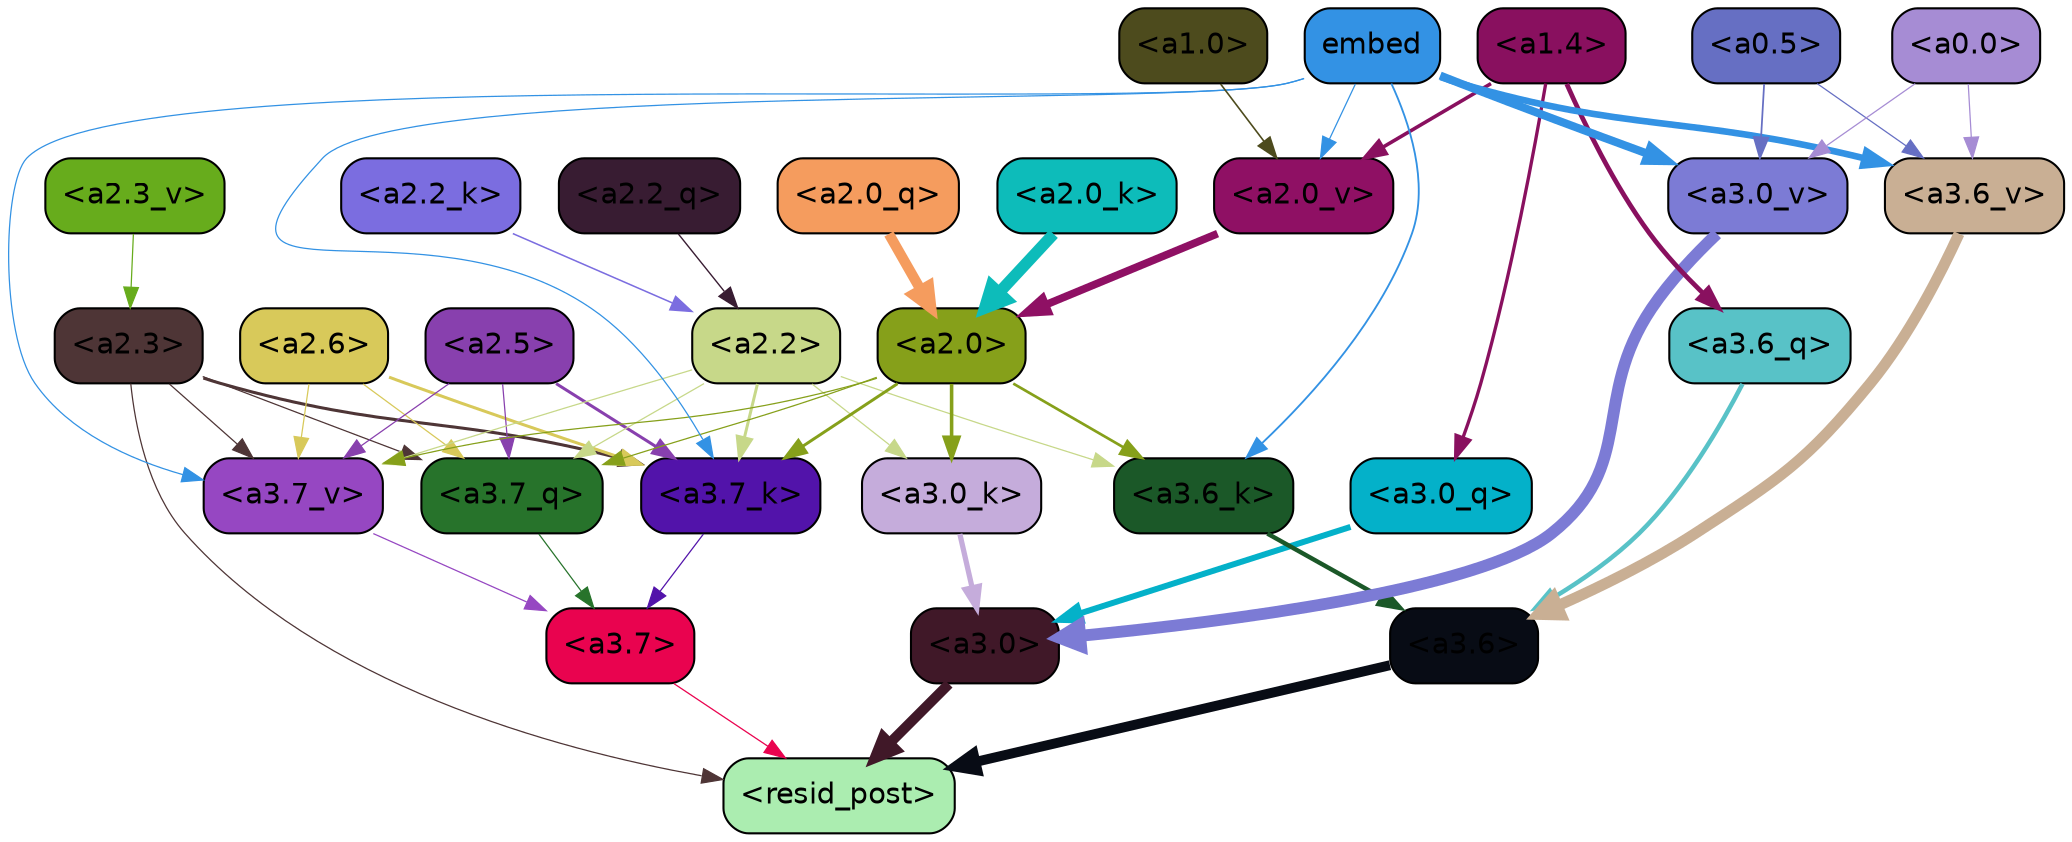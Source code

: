 strict digraph "" {
	graph [bgcolor=transparent,
		layout=dot,
		overlap=false,
		splines=true
	];
	"<a3.7>"	[color=black,
		fillcolor="#e9034f",
		fontname=Helvetica,
		shape=box,
		style="filled, rounded"];
	"<resid_post>"	[color=black,
		fillcolor="#abedb0",
		fontname=Helvetica,
		shape=box,
		style="filled, rounded"];
	"<a3.7>" -> "<resid_post>"	[color="#e9034f",
		penwidth=0.6];
	"<a3.6>"	[color=black,
		fillcolor="#080c15",
		fontname=Helvetica,
		shape=box,
		style="filled, rounded"];
	"<a3.6>" -> "<resid_post>"	[color="#080c15",
		penwidth=4.746312499046326];
	"<a3.0>"	[color=black,
		fillcolor="#401828",
		fontname=Helvetica,
		shape=box,
		style="filled, rounded"];
	"<a3.0>" -> "<resid_post>"	[color="#401828",
		penwidth=4.896343111991882];
	"<a2.3>"	[color=black,
		fillcolor="#4e3536",
		fontname=Helvetica,
		shape=box,
		style="filled, rounded"];
	"<a2.3>" -> "<resid_post>"	[color="#4e3536",
		penwidth=0.6];
	"<a3.7_q>"	[color=black,
		fillcolor="#27732b",
		fontname=Helvetica,
		shape=box,
		style="filled, rounded"];
	"<a2.3>" -> "<a3.7_q>"	[color="#4e3536",
		penwidth=0.6];
	"<a3.7_k>"	[color=black,
		fillcolor="#5213aa",
		fontname=Helvetica,
		shape=box,
		style="filled, rounded"];
	"<a2.3>" -> "<a3.7_k>"	[color="#4e3536",
		penwidth=1.467104621231556];
	"<a3.7_v>"	[color=black,
		fillcolor="#9647c2",
		fontname=Helvetica,
		shape=box,
		style="filled, rounded"];
	"<a2.3>" -> "<a3.7_v>"	[color="#4e3536",
		penwidth=0.6];
	"<a3.7_q>" -> "<a3.7>"	[color="#27732b",
		penwidth=0.6];
	"<a3.6_q>"	[color=black,
		fillcolor="#58c2c7",
		fontname=Helvetica,
		shape=box,
		style="filled, rounded"];
	"<a3.6_q>" -> "<a3.6>"	[color="#58c2c7",
		penwidth=2.160832464694977];
	"<a3.0_q>"	[color=black,
		fillcolor="#04b1c9",
		fontname=Helvetica,
		shape=box,
		style="filled, rounded"];
	"<a3.0_q>" -> "<a3.0>"	[color="#04b1c9",
		penwidth=2.870753765106201];
	"<a3.7_k>" -> "<a3.7>"	[color="#5213aa",
		penwidth=0.6];
	"<a3.6_k>"	[color=black,
		fillcolor="#1b5828",
		fontname=Helvetica,
		shape=box,
		style="filled, rounded"];
	"<a3.6_k>" -> "<a3.6>"	[color="#1b5828",
		penwidth=2.13908451795578];
	"<a3.0_k>"	[color=black,
		fillcolor="#c5acdb",
		fontname=Helvetica,
		shape=box,
		style="filled, rounded"];
	"<a3.0_k>" -> "<a3.0>"	[color="#c5acdb",
		penwidth=2.520303964614868];
	"<a3.7_v>" -> "<a3.7>"	[color="#9647c2",
		penwidth=0.6];
	"<a3.6_v>"	[color=black,
		fillcolor="#c9af94",
		fontname=Helvetica,
		shape=box,
		style="filled, rounded"];
	"<a3.6_v>" -> "<a3.6>"	[color="#c9af94",
		penwidth=5.297133803367615];
	"<a3.0_v>"	[color=black,
		fillcolor="#7c7bd5",
		fontname=Helvetica,
		shape=box,
		style="filled, rounded"];
	"<a3.0_v>" -> "<a3.0>"	[color="#7c7bd5",
		penwidth=5.680712580680847];
	"<a2.6>"	[color=black,
		fillcolor="#d8c95a",
		fontname=Helvetica,
		shape=box,
		style="filled, rounded"];
	"<a2.6>" -> "<a3.7_q>"	[color="#d8c95a",
		penwidth=0.6];
	"<a2.6>" -> "<a3.7_k>"	[color="#d8c95a",
		penwidth=1.4453159049153328];
	"<a2.6>" -> "<a3.7_v>"	[color="#d8c95a",
		penwidth=0.6];
	"<a2.5>"	[color=black,
		fillcolor="#8840ae",
		fontname=Helvetica,
		shape=box,
		style="filled, rounded"];
	"<a2.5>" -> "<a3.7_q>"	[color="#8840ae",
		penwidth=0.6];
	"<a2.5>" -> "<a3.7_k>"	[color="#8840ae",
		penwidth=1.4526091292500496];
	"<a2.5>" -> "<a3.7_v>"	[color="#8840ae",
		penwidth=0.6];
	"<a2.2>"	[color=black,
		fillcolor="#c7d889",
		fontname=Helvetica,
		shape=box,
		style="filled, rounded"];
	"<a2.2>" -> "<a3.7_q>"	[color="#c7d889",
		penwidth=0.6];
	"<a2.2>" -> "<a3.7_k>"	[color="#c7d889",
		penwidth=1.4310357049107552];
	"<a2.2>" -> "<a3.6_k>"	[color="#c7d889",
		penwidth=0.6];
	"<a2.2>" -> "<a3.0_k>"	[color="#c7d889",
		penwidth=0.6];
	"<a2.2>" -> "<a3.7_v>"	[color="#c7d889",
		penwidth=0.6];
	"<a2.0>"	[color=black,
		fillcolor="#86a01a",
		fontname=Helvetica,
		shape=box,
		style="filled, rounded"];
	"<a2.0>" -> "<a3.7_q>"	[color="#86a01a",
		penwidth=0.6];
	"<a2.0>" -> "<a3.7_k>"	[color="#86a01a",
		penwidth=1.4314699843525887];
	"<a2.0>" -> "<a3.6_k>"	[color="#86a01a",
		penwidth=1.2950235605239868];
	"<a2.0>" -> "<a3.0_k>"	[color="#86a01a",
		penwidth=1.712992787361145];
	"<a2.0>" -> "<a3.7_v>"	[color="#86a01a",
		penwidth=0.6];
	"<a1.4>"	[color=black,
		fillcolor="#89105f",
		fontname=Helvetica,
		shape=box,
		style="filled, rounded"];
	"<a1.4>" -> "<a3.6_q>"	[color="#89105f",
		penwidth=2.2719132900238037];
	"<a1.4>" -> "<a3.0_q>"	[color="#89105f",
		penwidth=1.5932877659797668];
	"<a2.0_v>"	[color=black,
		fillcolor="#8f1064",
		fontname=Helvetica,
		shape=box,
		style="filled, rounded"];
	"<a1.4>" -> "<a2.0_v>"	[color="#89105f",
		penwidth=1.7291951477527618];
	embed	[color=black,
		fillcolor="#3392e4",
		fontname=Helvetica,
		shape=box,
		style="filled, rounded"];
	embed -> "<a3.7_k>"	[color="#3392e4",
		penwidth=0.6];
	embed -> "<a3.6_k>"	[color="#3392e4",
		penwidth=0.891706109046936];
	embed -> "<a3.7_v>"	[color="#3392e4",
		penwidth=0.6];
	embed -> "<a3.6_v>"	[color="#3392e4",
		penwidth=3.1766927242279053];
	embed -> "<a3.0_v>"	[color="#3392e4",
		penwidth=3.9005755856633186];
	embed -> "<a2.0_v>"	[color="#3392e4",
		penwidth=0.6];
	"<a0.5>"	[color=black,
		fillcolor="#666fc3",
		fontname=Helvetica,
		shape=box,
		style="filled, rounded"];
	"<a0.5>" -> "<a3.6_v>"	[color="#666fc3",
		penwidth=0.6];
	"<a0.5>" -> "<a3.0_v>"	[color="#666fc3",
		penwidth=0.8493617177009583];
	"<a0.0>"	[color=black,
		fillcolor="#a68cd4",
		fontname=Helvetica,
		shape=box,
		style="filled, rounded"];
	"<a0.0>" -> "<a3.6_v>"	[color="#a68cd4",
		penwidth=0.6];
	"<a0.0>" -> "<a3.0_v>"	[color="#a68cd4",
		penwidth=0.6];
	"<a2.2_q>"	[color=black,
		fillcolor="#381c32",
		fontname=Helvetica,
		shape=box,
		style="filled, rounded"];
	"<a2.2_q>" -> "<a2.2>"	[color="#381c32",
		penwidth=0.6677633281797171];
	"<a2.0_q>"	[color=black,
		fillcolor="#f59c5e",
		fontname=Helvetica,
		shape=box,
		style="filled, rounded"];
	"<a2.0_q>" -> "<a2.0>"	[color="#f59c5e",
		penwidth=4.966194009408355];
	"<a2.2_k>"	[color=black,
		fillcolor="#7b6de0",
		fontname=Helvetica,
		shape=box,
		style="filled, rounded"];
	"<a2.2_k>" -> "<a2.2>"	[color="#7b6de0",
		penwidth=0.7399393804371357];
	"<a2.0_k>"	[color=black,
		fillcolor="#0dbcba",
		fontname=Helvetica,
		shape=box,
		style="filled, rounded"];
	"<a2.0_k>" -> "<a2.0>"	[color="#0dbcba",
		penwidth=5.5817058570683];
	"<a2.3_v>"	[color=black,
		fillcolor="#67ac1c",
		fontname=Helvetica,
		shape=box,
		style="filled, rounded"];
	"<a2.3_v>" -> "<a2.3>"	[color="#67ac1c",
		penwidth=0.6];
	"<a2.0_v>" -> "<a2.0>"	[color="#8f1064",
		penwidth=3.7102378383278847];
	"<a1.0>"	[color=black,
		fillcolor="#4d4b1d",
		fontname=Helvetica,
		shape=box,
		style="filled, rounded"];
	"<a1.0>" -> "<a2.0_v>"	[color="#4d4b1d",
		penwidth=0.7823128998279572];
}

